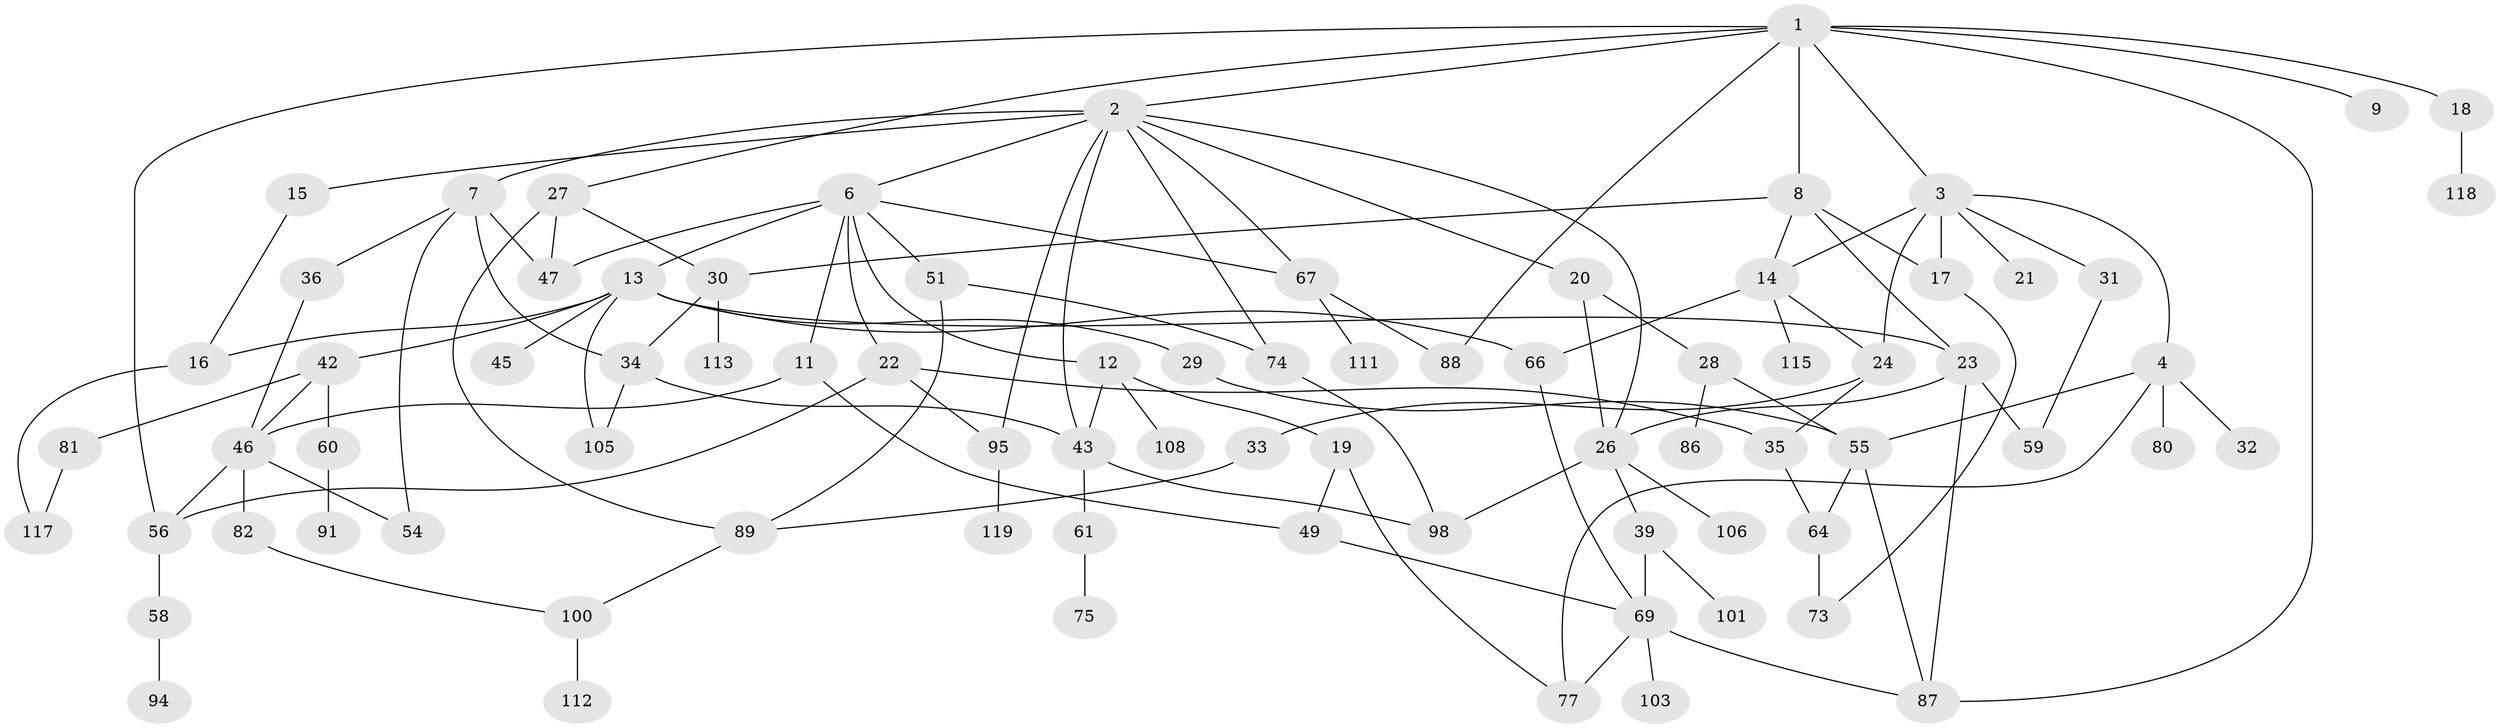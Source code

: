 // Generated by graph-tools (version 1.1) at 2025/23/03/03/25 07:23:33]
// undirected, 80 vertices, 123 edges
graph export_dot {
graph [start="1"]
  node [color=gray90,style=filled];
  1 [super="+76"];
  2 [super="+72"];
  3 [super="+84"];
  4 [super="+5"];
  6 [super="+10"];
  7 [super="+71"];
  8;
  9;
  11 [super="+52"];
  12;
  13 [super="+25"];
  14 [super="+53"];
  15;
  16 [super="+85"];
  17 [super="+37"];
  18;
  19;
  20 [super="+70"];
  21;
  22 [super="+44"];
  23 [super="+109"];
  24 [super="+83"];
  26 [super="+40"];
  27 [super="+93"];
  28 [super="+62"];
  29;
  30 [super="+99"];
  31 [super="+63"];
  32;
  33 [super="+41"];
  34 [super="+38"];
  35;
  36;
  39 [super="+78"];
  42 [super="+50"];
  43 [super="+79"];
  45;
  46 [super="+57"];
  47 [super="+48"];
  49 [super="+68"];
  51;
  54;
  55 [super="+116"];
  56 [super="+110"];
  58 [super="+65"];
  59 [super="+96"];
  60;
  61;
  64;
  66;
  67 [super="+102"];
  69 [super="+92"];
  73;
  74 [super="+90"];
  75;
  77 [super="+107"];
  80;
  81;
  82;
  86;
  87;
  88;
  89 [super="+97"];
  91;
  94;
  95;
  98 [super="+114"];
  100 [super="+104"];
  101;
  103;
  105;
  106;
  108;
  111;
  112;
  113;
  115;
  117;
  118;
  119;
  1 -- 2;
  1 -- 3;
  1 -- 8;
  1 -- 9;
  1 -- 18;
  1 -- 27;
  1 -- 56;
  1 -- 88;
  1 -- 87;
  2 -- 6;
  2 -- 7;
  2 -- 15;
  2 -- 20;
  2 -- 95;
  2 -- 67;
  2 -- 74;
  2 -- 26;
  2 -- 43;
  3 -- 4;
  3 -- 17;
  3 -- 21;
  3 -- 31;
  3 -- 24;
  3 -- 14;
  4 -- 55;
  4 -- 77;
  4 -- 32;
  4 -- 80;
  6 -- 11;
  6 -- 12;
  6 -- 22;
  6 -- 67;
  6 -- 51;
  6 -- 13;
  6 -- 47;
  7 -- 34;
  7 -- 36;
  7 -- 54;
  7 -- 47;
  8 -- 14;
  8 -- 30;
  8 -- 23;
  8 -- 17;
  11 -- 46;
  11 -- 49;
  12 -- 19;
  12 -- 108;
  12 -- 43;
  13 -- 23;
  13 -- 42;
  13 -- 66;
  13 -- 16;
  13 -- 105;
  13 -- 29;
  13 -- 45;
  14 -- 24;
  14 -- 115;
  14 -- 66;
  15 -- 16;
  16 -- 117;
  17 -- 73;
  18 -- 118;
  19 -- 49;
  19 -- 77;
  20 -- 28;
  20 -- 26;
  22 -- 35;
  22 -- 95;
  22 -- 56;
  23 -- 26;
  23 -- 59;
  23 -- 87;
  24 -- 33;
  24 -- 35;
  26 -- 39;
  26 -- 106;
  26 -- 98;
  27 -- 47 [weight=2];
  27 -- 89;
  27 -- 30;
  28 -- 55;
  28 -- 86;
  29 -- 55;
  30 -- 34;
  30 -- 113;
  31 -- 59;
  33 -- 89;
  34 -- 105;
  34 -- 43;
  35 -- 64;
  36 -- 46;
  39 -- 101;
  39 -- 69;
  42 -- 81;
  42 -- 60;
  42 -- 46;
  43 -- 61;
  43 -- 98;
  46 -- 54;
  46 -- 82;
  46 -- 56;
  49 -- 69;
  51 -- 89;
  51 -- 74;
  55 -- 64;
  55 -- 87;
  56 -- 58;
  58 -- 94;
  60 -- 91;
  61 -- 75;
  64 -- 73;
  66 -- 69;
  67 -- 88;
  67 -- 111;
  69 -- 77;
  69 -- 103;
  69 -- 87;
  74 -- 98;
  81 -- 117;
  82 -- 100;
  89 -- 100;
  95 -- 119;
  100 -- 112;
}
